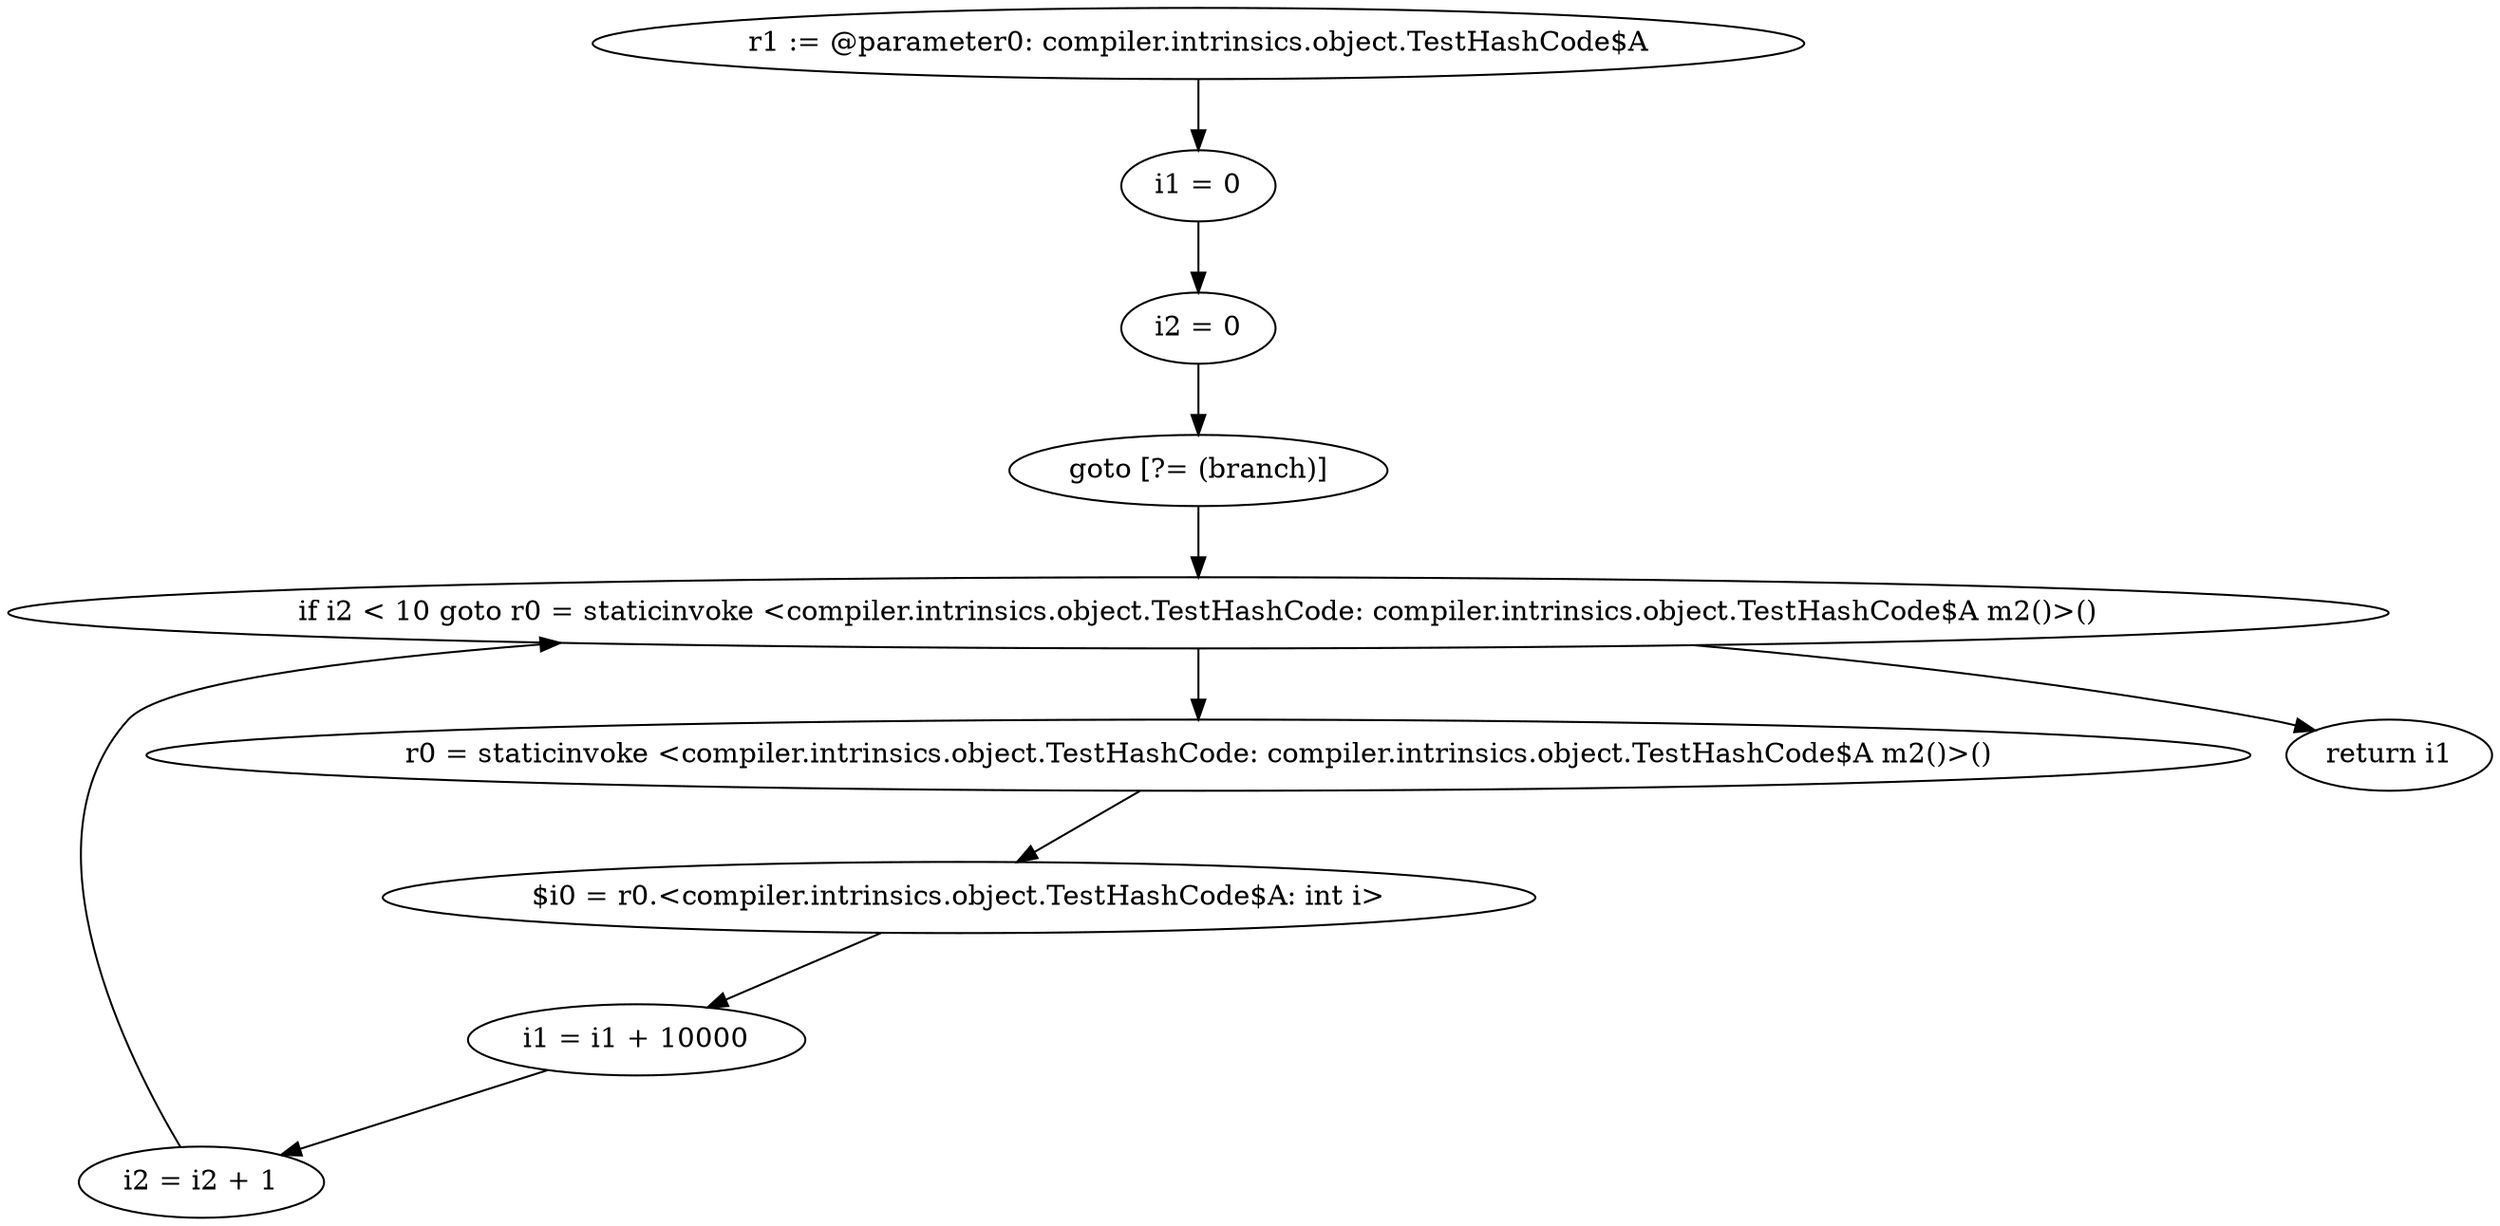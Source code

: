 digraph "unitGraph" {
    "r1 := @parameter0: compiler.intrinsics.object.TestHashCode$A"
    "i1 = 0"
    "i2 = 0"
    "goto [?= (branch)]"
    "r0 = staticinvoke <compiler.intrinsics.object.TestHashCode: compiler.intrinsics.object.TestHashCode$A m2()>()"
    "$i0 = r0.<compiler.intrinsics.object.TestHashCode$A: int i>"
    "i1 = i1 + 10000"
    "i2 = i2 + 1"
    "if i2 < 10 goto r0 = staticinvoke <compiler.intrinsics.object.TestHashCode: compiler.intrinsics.object.TestHashCode$A m2()>()"
    "return i1"
    "r1 := @parameter0: compiler.intrinsics.object.TestHashCode$A"->"i1 = 0";
    "i1 = 0"->"i2 = 0";
    "i2 = 0"->"goto [?= (branch)]";
    "goto [?= (branch)]"->"if i2 < 10 goto r0 = staticinvoke <compiler.intrinsics.object.TestHashCode: compiler.intrinsics.object.TestHashCode$A m2()>()";
    "r0 = staticinvoke <compiler.intrinsics.object.TestHashCode: compiler.intrinsics.object.TestHashCode$A m2()>()"->"$i0 = r0.<compiler.intrinsics.object.TestHashCode$A: int i>";
    "$i0 = r0.<compiler.intrinsics.object.TestHashCode$A: int i>"->"i1 = i1 + 10000";
    "i1 = i1 + 10000"->"i2 = i2 + 1";
    "i2 = i2 + 1"->"if i2 < 10 goto r0 = staticinvoke <compiler.intrinsics.object.TestHashCode: compiler.intrinsics.object.TestHashCode$A m2()>()";
    "if i2 < 10 goto r0 = staticinvoke <compiler.intrinsics.object.TestHashCode: compiler.intrinsics.object.TestHashCode$A m2()>()"->"return i1";
    "if i2 < 10 goto r0 = staticinvoke <compiler.intrinsics.object.TestHashCode: compiler.intrinsics.object.TestHashCode$A m2()>()"->"r0 = staticinvoke <compiler.intrinsics.object.TestHashCode: compiler.intrinsics.object.TestHashCode$A m2()>()";
}
